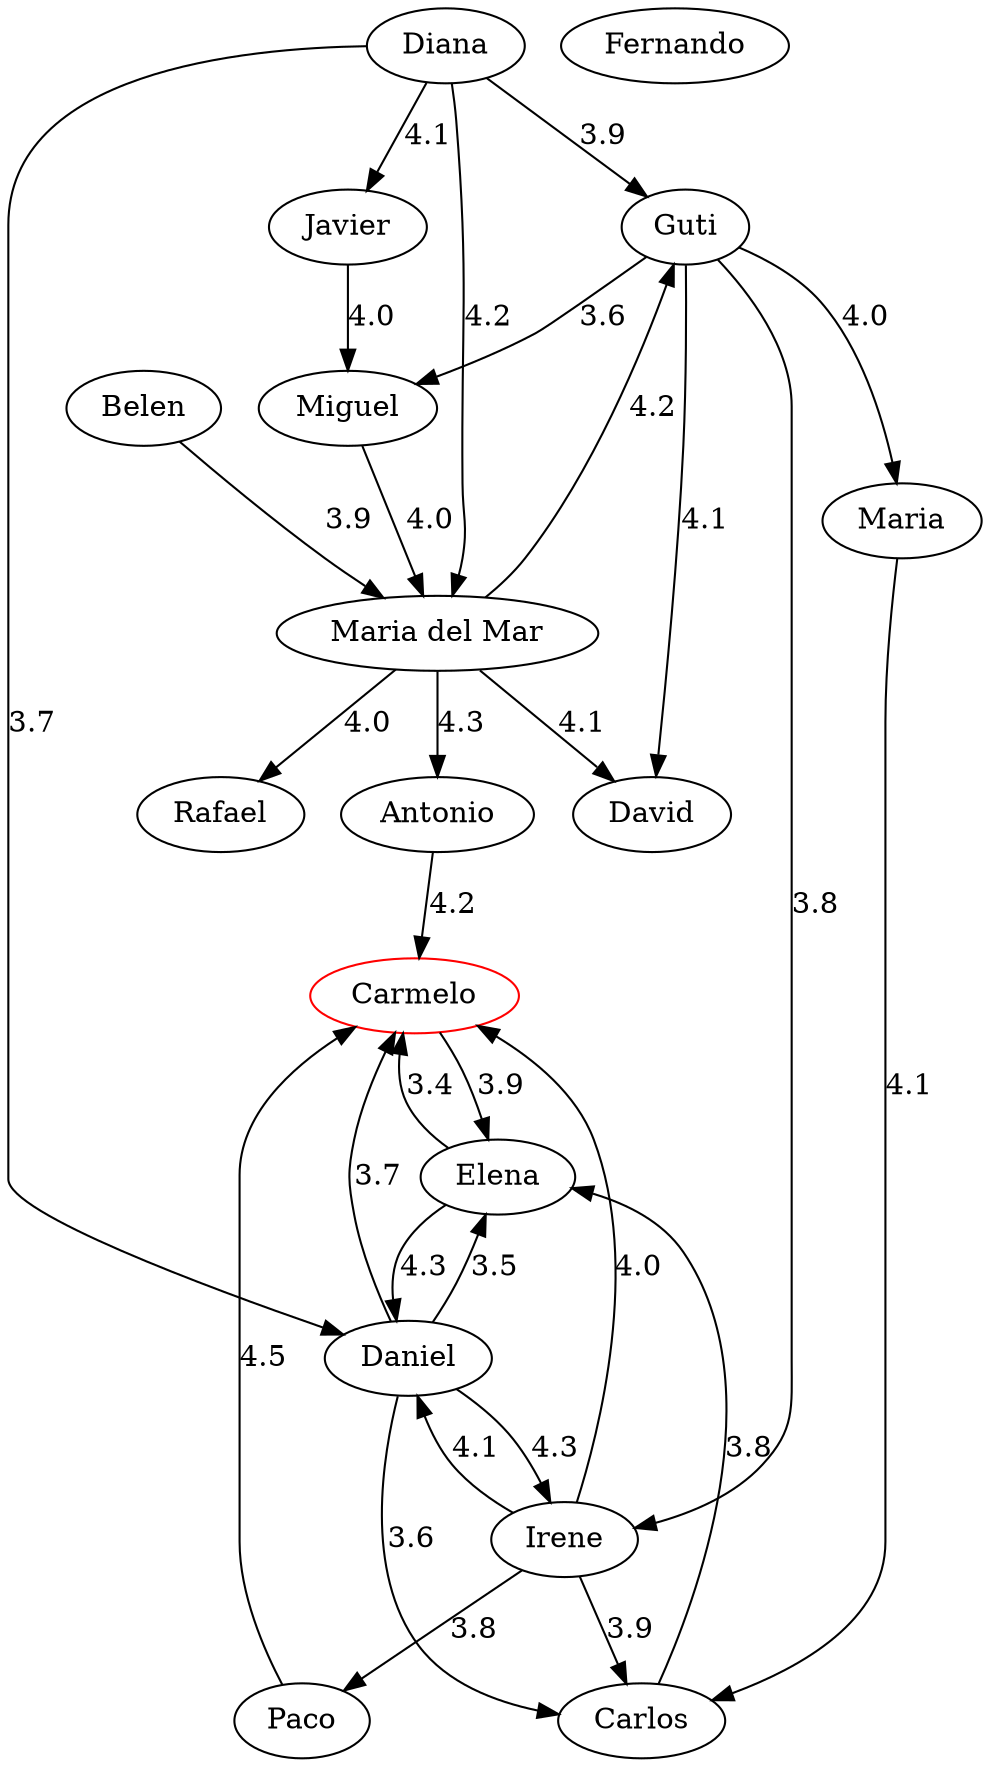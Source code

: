 strict digraph G {
  1 [ label="Diana" ];
  2 [ label="Guti" ];
  3 [ label="David" ];
  4 [ label="Miguel" ];
  5 [ label="Belen" ];
  6 [ label="Rafael" ];
  7 [ label="Paco" ];
  8 [ label="Elena" ];
  9 [ label="Fernando" ];
  10 [ label="Irene" ];
  11 [ label="Antonio" ];
  12 [ label="Maria" ];
  13 [ label="Carlos" ];
  14 [ label="Daniel" ];
  15 [ label="Javier" ];
  16 [ label="Maria del Mar" ];
  17 [ color="red" label="Carmelo" ];
  1 -> 2 [ color="black" label="3.9" ];
  1 -> 14 [ color="black" label="3.7" ];
  1 -> 15 [ color="black" label="4.1" ];
  1 -> 16 [ color="black" label="4.2" ];
  2 -> 12 [ color="black" label="4.0" ];
  2 -> 3 [ color="black" label="4.1" ];
  2 -> 4 [ color="black" label="3.6" ];
  2 -> 10 [ color="black" label="3.8" ];
  14 -> 8 [ color="black" label="3.5" ];
  14 -> 10 [ color="black" label="4.3" ];
  14 -> 13 [ color="black" label="3.6" ];
  14 -> 17 [ color="black" label="3.7" ];
  16 -> 2 [ color="black" label="4.2" ];
  16 -> 3 [ color="black" label="4.1" ];
  16 -> 6 [ color="black" label="4.0" ];
  16 -> 11 [ color="black" label="4.3" ];
  10 -> 14 [ color="black" label="4.1" ];
  10 -> 13 [ color="black" label="3.9" ];
  10 -> 17 [ color="black" label="4.0" ];
  10 -> 7 [ color="black" label="3.8" ];
  15 -> 4 [ color="black" label="4.0" ];
  4 -> 16 [ color="black" label="4.0" ];
  13 -> 8 [ color="black" label="3.8" ];
  17 -> 8 [ color="black" label="3.9" ];
  5 -> 16 [ color="black" label="3.9" ];
  11 -> 17 [ color="black" label="4.2" ];
  8 -> 14 [ color="black" label="4.3" ];
  7 -> 17 [ color="black" label="4.5" ];
  12 -> 13 [ color="black" label="4.1" ];
  8 -> 17 [ color="black" label="3.4" ];
}
